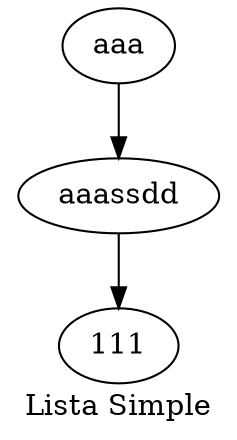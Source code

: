 digraph ListaSimple{
label = "Lista Simple"

	Node0[label = "aaa"];
	Node1[label = "aaassdd"];
	Node2[label = "111"];

	Node0 -> Node1;
	Node1 -> Node2;
}